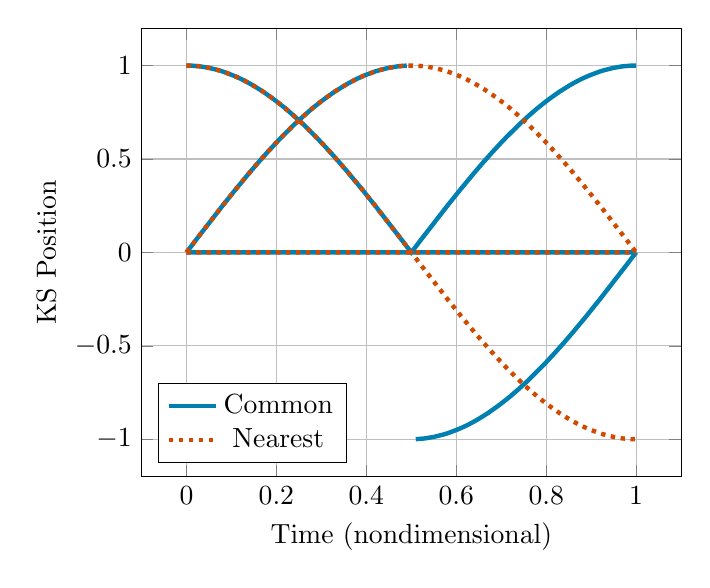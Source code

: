 % Recommended preamble:
\begin{tikzpicture}
\begin{axis}[xmajorgrids, ymajorgrids, xlabel={Time (nondimensional)}, ylabel={KS Position}, legend pos={south west}]
    \addplot+[no marks, ultra thick, color={rgb,1:red,0.0;green,0.498;blue,0.694}]
        coordinates {
            (0.0,1.0)
            (0.01,1.0)
            (0.02,0.998)
            (0.03,0.996)
            (0.04,0.992)
            (0.05,0.988)
            (0.06,0.982)
            (0.07,0.976)
            (0.08,0.969)
            (0.09,0.96)
            (0.1,0.951)
            (0.11,0.941)
            (0.12,0.93)
            (0.13,0.918)
            (0.14,0.905)
            (0.15,0.891)
            (0.16,0.876)
            (0.17,0.861)
            (0.18,0.844)
            (0.19,0.827)
            (0.2,0.809)
            (0.21,0.79)
            (0.22,0.771)
            (0.23,0.75)
            (0.24,0.729)
            (0.25,0.707)
            (0.26,0.685)
            (0.27,0.661)
            (0.28,0.637)
            (0.29,0.613)
            (0.3,0.588)
            (0.31,0.562)
            (0.32,0.536)
            (0.33,0.509)
            (0.34,0.482)
            (0.35,0.454)
            (0.36,0.426)
            (0.37,0.397)
            (0.38,0.368)
            (0.39,0.339)
            (0.4,0.309)
            (0.41,0.279)
            (0.42,0.249)
            (0.43,0.218)
            (0.44,0.187)
            (0.45,0.156)
            (0.46,0.125)
            (0.47,0.094)
            (0.48,0.063)
            (0.49,0.031)
            (0.5,0.0)
            (0.51,0.031)
            (0.52,0.063)
            (0.53,0.094)
            (0.54,0.125)
            (0.55,0.156)
            (0.56,0.187)
            (0.57,0.218)
            (0.58,0.249)
            (0.59,0.279)
            (0.6,0.309)
            (0.61,0.339)
            (0.62,0.368)
            (0.63,0.397)
            (0.64,0.426)
            (0.65,0.454)
            (0.66,0.482)
            (0.67,0.509)
            (0.68,0.536)
            (0.69,0.562)
            (0.7,0.588)
            (0.71,0.613)
            (0.72,0.637)
            (0.73,0.661)
            (0.74,0.685)
            (0.75,0.707)
            (0.76,0.729)
            (0.77,0.75)
            (0.78,0.771)
            (0.79,0.79)
            (0.8,0.809)
            (0.81,0.827)
            (0.82,0.844)
            (0.83,0.861)
            (0.84,0.876)
            (0.85,0.891)
            (0.86,0.905)
            (0.87,0.918)
            (0.88,0.93)
            (0.89,0.941)
            (0.9,0.951)
            (0.91,0.96)
            (0.92,0.969)
            (0.93,0.976)
            (0.94,0.982)
            (0.95,0.988)
            (0.96,0.992)
            (0.97,0.996)
            (0.98,0.998)
            (0.99,1.0)
            (1.0,1.0)

            (0.0,0.0)
            (0.01,0.031)
            (0.02,0.063)
            (0.03,0.094)
            (0.04,0.125)
            (0.05,0.156)
            (0.06,0.187)
            (0.07,0.218)
            (0.08,0.249)
            (0.09,0.279)
            (0.1,0.309)
            (0.11,0.339)
            (0.12,0.368)
            (0.13,0.397)
            (0.14,0.426)
            (0.15,0.454)
            (0.16,0.482)
            (0.17,0.509)
            (0.18,0.536)
            (0.19,0.562)
            (0.2,0.588)
            (0.21,0.613)
            (0.22,0.637)
            (0.23,0.661)
            (0.24,0.685)
            (0.25,0.707)
            (0.26,0.729)
            (0.27,0.75)
            (0.28,0.771)
            (0.29,0.79)
            (0.3,0.809)
            (0.31,0.827)
            (0.32,0.844)
            (0.33,0.861)
            (0.34,0.876)
            (0.35,0.891)
            (0.36,0.905)
            (0.37,0.918)
            (0.38,0.93)
            (0.39,0.941)
            (0.4,0.951)
            (0.41,0.96)
            (0.42,0.969)
            (0.43,0.976)
            (0.44,0.982)
            (0.45,0.988)
            (0.46,0.992)
            (0.47,0.996)
            (0.48,0.998)
            (0.49,1.0)

            (0.51,-1.0)
            (0.52,-0.998)
            (0.53,-0.996)
            (0.54,-0.992)
            (0.55,-0.988)
            (0.56,-0.982)
            (0.57,-0.976)
            (0.58,-0.969)
            (0.59,-0.96)
            (0.6,-0.951)
            (0.61,-0.941)
            (0.62,-0.93)
            (0.63,-0.918)
            (0.64,-0.905)
            (0.65,-0.891)
            (0.66,-0.876)
            (0.67,-0.861)
            (0.68,-0.844)
            (0.69,-0.827)
            (0.7,-0.809)
            (0.71,-0.79)
            (0.72,-0.771)
            (0.73,-0.75)
            (0.74,-0.729)
            (0.75,-0.707)
            (0.76,-0.685)
            (0.77,-0.661)
            (0.78,-0.637)
            (0.79,-0.613)
            (0.8,-0.588)
            (0.81,-0.562)
            (0.82,-0.536)
            (0.83,-0.509)
            (0.84,-0.482)
            (0.85,-0.454)
            (0.86,-0.426)
            (0.87,-0.397)
            (0.88,-0.368)
            (0.89,-0.339)
            (0.9,-0.309)
            (0.91,-0.279)
            (0.92,-0.249)
            (0.93,-0.218)
            (0.94,-0.187)
            (0.95,-0.156)
            (0.96,-0.125)
            (0.97,-0.094)
            (0.98,-0.063)
            (0.99,-0.031)
            (1.0,-3.89e-13)

            (0.0,0.0)
            (0.01,0.0)
            (0.02,0.0)
            (0.03,0.0)
            (0.04,0.0)
            (0.05,0.0)
            (0.06,0.0)
            (0.07,0.0)
            (0.08,0.0)
            (0.09,0.0)
            (0.1,0.0)
            (0.11,0.0)
            (0.12,0.0)
            (0.13,0.0)
            (0.14,0.0)
            (0.15,0.0)
            (0.16,0.0)
            (0.17,0.0)
            (0.18,0.0)
            (0.19,0.0)
            (0.2,0.0)
            (0.21,0.0)
            (0.22,0.0)
            (0.23,0.0)
            (0.24,0.0)
            (0.25,0.0)
            (0.26,0.0)
            (0.27,0.0)
            (0.28,0.0)
            (0.29,0.0)
            (0.3,0.0)
            (0.31,0.0)
            (0.32,0.0)
            (0.33,0.0)
            (0.34,0.0)
            (0.35,0.0)
            (0.36,0.0)
            (0.37,0.0)
            (0.38,0.0)
            (0.39,0.0)
            (0.4,0.0)
            (0.41,0.0)
            (0.42,0.0)
            (0.43,0.0)
            (0.44,0.0)
            (0.45,0.0)
            (0.46,0.0)
            (0.47,0.0)
            (0.48,0.0)
            (0.49,0.0)

            (0.51,0.0)
            (0.52,0.0)
            (0.53,0.0)
            (0.54,0.0)
            (0.55,0.0)
            (0.56,0.0)
            (0.57,0.0)
            (0.58,0.0)
            (0.59,0.0)
            (0.6,0.0)
            (0.61,0.0)
            (0.62,0.0)
            (0.63,0.0)
            (0.64,0.0)
            (0.65,0.0)
            (0.66,0.0)
            (0.67,0.0)
            (0.68,0.0)
            (0.69,0.0)
            (0.7,0.0)
            (0.71,0.0)
            (0.72,0.0)
            (0.73,0.0)
            (0.74,0.0)
            (0.75,0.0)
            (0.76,0.0)
            (0.77,0.0)
            (0.78,0.0)
            (0.79,0.0)
            (0.8,0.0)
            (0.81,0.0)
            (0.82,0.0)
            (0.83,0.0)
            (0.84,0.0)
            (0.85,0.0)
            (0.86,0.0)
            (0.87,0.0)
            (0.88,0.0)
            (0.89,0.0)
            (0.9,0.0)
            (0.91,0.0)
            (0.92,0.0)
            (0.93,0.0)
            (0.94,0.0)
            (0.95,0.0)
            (0.96,0.0)
            (0.97,0.0)
            (0.98,0.0)
            (0.99,0.0)
            (1.0,0.0)

            (0.0,0.0)
            (0.01,0.0)
            (0.02,0.0)
            (0.03,0.0)
            (0.04,0.0)
            (0.05,0.0)
            (0.06,0.0)
            (0.07,0.0)
            (0.08,0.0)
            (0.09,0.0)
            (0.1,0.0)
            (0.11,0.0)
            (0.12,0.0)
            (0.13,0.0)
            (0.14,0.0)
            (0.15,0.0)
            (0.16,0.0)
            (0.17,0.0)
            (0.18,0.0)
            (0.19,0.0)
            (0.2,0.0)
            (0.21,0.0)
            (0.22,0.0)
            (0.23,0.0)
            (0.24,0.0)
            (0.25,0.0)
            (0.26,0.0)
            (0.27,0.0)
            (0.28,0.0)
            (0.29,0.0)
            (0.3,0.0)
            (0.31,0.0)
            (0.32,0.0)
            (0.33,0.0)
            (0.34,0.0)
            (0.35,0.0)
            (0.36,0.0)
            (0.37,0.0)
            (0.38,0.0)
            (0.39,0.0)
            (0.4,0.0)
            (0.41,0.0)
            (0.42,0.0)
            (0.43,0.0)
            (0.44,0.0)
            (0.45,0.0)
            (0.46,0.0)
            (0.47,0.0)
            (0.48,0.0)
            (0.49,0.0)
            (0.5,0.0)
            (0.51,0.0)
            (0.52,0.0)
            (0.53,0.0)
            (0.54,0.0)
            (0.55,0.0)
            (0.56,0.0)
            (0.57,0.0)
            (0.58,0.0)
            (0.59,0.0)
            (0.6,0.0)
            (0.61,0.0)
            (0.62,0.0)
            (0.63,0.0)
            (0.64,0.0)
            (0.65,0.0)
            (0.66,0.0)
            (0.67,0.0)
            (0.68,0.0)
            (0.69,0.0)
            (0.7,0.0)
            (0.71,0.0)
            (0.72,0.0)
            (0.73,0.0)
            (0.74,0.0)
            (0.75,0.0)
            (0.76,0.0)
            (0.77,0.0)
            (0.78,0.0)
            (0.79,0.0)
            (0.8,0.0)
            (0.81,0.0)
            (0.82,0.0)
            (0.83,0.0)
            (0.84,0.0)
            (0.85,0.0)
            (0.86,0.0)
            (0.87,0.0)
            (0.88,0.0)
            (0.89,0.0)
            (0.9,0.0)
            (0.91,0.0)
            (0.92,0.0)
            (0.93,0.0)
            (0.94,0.0)
            (0.95,0.0)
            (0.96,0.0)
            (0.97,0.0)
            (0.98,0.0)
            (0.99,0.0)
            (1.0,0.0)
        }
        ;
    \addplot+[no marks, ultra thick, color={rgb,1:red,0.82;green,0.29;blue,0.0}, style={dotted}]
        coordinates {
            (0.0,1.0)
            (0.01,1.0)
            (0.02,0.998)
            (0.03,0.996)
            (0.04,0.992)
            (0.05,0.988)
            (0.06,0.982)
            (0.07,0.976)
            (0.08,0.969)
            (0.09,0.96)
            (0.1,0.951)
            (0.11,0.941)
            (0.12,0.93)
            (0.13,0.918)
            (0.14,0.905)
            (0.15,0.891)
            (0.16,0.876)
            (0.17,0.861)
            (0.18,0.844)
            (0.19,0.827)
            (0.2,0.809)
            (0.21,0.79)
            (0.22,0.771)
            (0.23,0.75)
            (0.24,0.729)
            (0.25,0.707)
            (0.26,0.685)
            (0.27,0.661)
            (0.28,0.637)
            (0.29,0.613)
            (0.3,0.588)
            (0.31,0.562)
            (0.32,0.536)
            (0.33,0.509)
            (0.34,0.482)
            (0.35,0.454)
            (0.36,0.426)
            (0.37,0.397)
            (0.38,0.368)
            (0.39,0.339)
            (0.4,0.309)
            (0.41,0.279)
            (0.42,0.249)
            (0.43,0.218)
            (0.44,0.187)
            (0.45,0.156)
            (0.46,0.125)
            (0.47,0.094)
            (0.48,0.063)
            (0.49,0.031)
            (0.5,2.603e-14)
            (0.51,-0.031)
            (0.52,-0.063)
            (0.53,-0.094)
            (0.54,-0.125)
            (0.55,-0.156)
            (0.56,-0.187)
            (0.57,-0.218)
            (0.58,-0.249)
            (0.59,-0.279)
            (0.6,-0.309)
            (0.61,-0.339)
            (0.62,-0.368)
            (0.63,-0.397)
            (0.64,-0.426)
            (0.65,-0.454)
            (0.66,-0.482)
            (0.67,-0.509)
            (0.68,-0.536)
            (0.69,-0.562)
            (0.7,-0.588)
            (0.71,-0.613)
            (0.72,-0.637)
            (0.73,-0.661)
            (0.74,-0.685)
            (0.75,-0.707)
            (0.76,-0.729)
            (0.77,-0.75)
            (0.78,-0.771)
            (0.79,-0.79)
            (0.8,-0.809)
            (0.81,-0.827)
            (0.82,-0.844)
            (0.83,-0.861)
            (0.84,-0.876)
            (0.85,-0.891)
            (0.86,-0.905)
            (0.87,-0.918)
            (0.88,-0.93)
            (0.89,-0.941)
            (0.9,-0.951)
            (0.91,-0.96)
            (0.92,-0.969)
            (0.93,-0.976)
            (0.94,-0.982)
            (0.95,-0.988)
            (0.96,-0.992)
            (0.97,-0.996)
            (0.98,-0.998)
            (0.99,-1.0)
            (1.0,-1.0)

            (0.0,0.0)
            (0.01,0.031)
            (0.02,0.063)
            (0.03,0.094)
            (0.04,0.125)
            (0.05,0.156)
            (0.06,0.187)
            (0.07,0.218)
            (0.08,0.249)
            (0.09,0.279)
            (0.1,0.309)
            (0.11,0.339)
            (0.12,0.368)
            (0.13,0.397)
            (0.14,0.426)
            (0.15,0.454)
            (0.16,0.482)
            (0.17,0.509)
            (0.18,0.536)
            (0.19,0.562)
            (0.2,0.588)
            (0.21,0.613)
            (0.22,0.637)
            (0.23,0.661)
            (0.24,0.685)
            (0.25,0.707)
            (0.26,0.729)
            (0.27,0.75)
            (0.28,0.771)
            (0.29,0.79)
            (0.3,0.809)
            (0.31,0.827)
            (0.32,0.844)
            (0.33,0.861)
            (0.34,0.876)
            (0.35,0.891)
            (0.36,0.905)
            (0.37,0.918)
            (0.38,0.93)
            (0.39,0.941)
            (0.4,0.951)
            (0.41,0.96)
            (0.42,0.969)
            (0.43,0.976)
            (0.44,0.982)
            (0.45,0.988)
            (0.46,0.992)
            (0.47,0.996)
            (0.48,0.998)
            (0.49,1.0)
            (0.5,1.0)
            (0.51,1.0)
            (0.52,0.998)
            (0.53,0.996)
            (0.54,0.992)
            (0.55,0.988)
            (0.56,0.982)
            (0.57,0.976)
            (0.58,0.969)
            (0.59,0.96)
            (0.6,0.951)
            (0.61,0.941)
            (0.62,0.93)
            (0.63,0.918)
            (0.64,0.905)
            (0.65,0.891)
            (0.66,0.876)
            (0.67,0.861)
            (0.68,0.844)
            (0.69,0.827)
            (0.7,0.809)
            (0.71,0.79)
            (0.72,0.771)
            (0.73,0.75)
            (0.74,0.729)
            (0.75,0.707)
            (0.76,0.685)
            (0.77,0.661)
            (0.78,0.637)
            (0.79,0.613)
            (0.8,0.588)
            (0.81,0.562)
            (0.82,0.536)
            (0.83,0.509)
            (0.84,0.482)
            (0.85,0.454)
            (0.86,0.426)
            (0.87,0.397)
            (0.88,0.368)
            (0.89,0.339)
            (0.9,0.309)
            (0.91,0.279)
            (0.92,0.249)
            (0.93,0.218)
            (0.94,0.187)
            (0.95,0.156)
            (0.96,0.125)
            (0.97,0.094)
            (0.98,0.063)
            (0.99,0.031)
            (1.0,3.89e-13)

            (0.0,0.0)
            (0.01,0.0)
            (0.02,0.0)
            (0.03,0.0)
            (0.04,0.0)
            (0.05,0.0)
            (0.06,0.0)
            (0.07,0.0)
            (0.08,0.0)
            (0.09,0.0)
            (0.1,0.0)
            (0.11,0.0)
            (0.12,0.0)
            (0.13,0.0)
            (0.14,0.0)
            (0.15,0.0)
            (0.16,0.0)
            (0.17,0.0)
            (0.18,0.0)
            (0.19,0.0)
            (0.2,0.0)
            (0.21,0.0)
            (0.22,0.0)
            (0.23,0.0)
            (0.24,0.0)
            (0.25,0.0)
            (0.26,0.0)
            (0.27,0.0)
            (0.28,0.0)
            (0.29,0.0)
            (0.3,0.0)
            (0.31,0.0)
            (0.32,0.0)
            (0.33,0.0)
            (0.34,0.0)
            (0.35,0.0)
            (0.36,0.0)
            (0.37,0.0)
            (0.38,0.0)
            (0.39,0.0)
            (0.4,0.0)
            (0.41,0.0)
            (0.42,0.0)
            (0.43,0.0)
            (0.44,0.0)
            (0.45,0.0)
            (0.46,0.0)
            (0.47,0.0)
            (0.48,0.0)
            (0.49,0.0)
            (0.5,0.0)
            (0.51,0.0)
            (0.52,0.0)
            (0.53,0.0)
            (0.54,0.0)
            (0.55,0.0)
            (0.56,0.0)
            (0.57,0.0)
            (0.58,0.0)
            (0.59,0.0)
            (0.6,0.0)
            (0.61,0.0)
            (0.62,0.0)
            (0.63,0.0)
            (0.64,0.0)
            (0.65,0.0)
            (0.66,0.0)
            (0.67,0.0)
            (0.68,0.0)
            (0.69,0.0)
            (0.7,0.0)
            (0.71,0.0)
            (0.72,0.0)
            (0.73,0.0)
            (0.74,0.0)
            (0.75,0.0)
            (0.76,0.0)
            (0.77,0.0)
            (0.78,0.0)
            (0.79,0.0)
            (0.8,0.0)
            (0.81,0.0)
            (0.82,0.0)
            (0.83,0.0)
            (0.84,0.0)
            (0.85,0.0)
            (0.86,0.0)
            (0.87,0.0)
            (0.88,0.0)
            (0.89,0.0)
            (0.9,0.0)
            (0.91,0.0)
            (0.92,0.0)
            (0.93,0.0)
            (0.94,0.0)
            (0.95,0.0)
            (0.96,0.0)
            (0.97,0.0)
            (0.98,0.0)
            (0.99,0.0)
            (1.0,0.0)

            (0.0,0.0)
            (0.01,0.0)
            (0.02,0.0)
            (0.03,0.0)
            (0.04,0.0)
            (0.05,0.0)
            (0.06,0.0)
            (0.07,0.0)
            (0.08,0.0)
            (0.09,0.0)
            (0.1,0.0)
            (0.11,0.0)
            (0.12,0.0)
            (0.13,0.0)
            (0.14,0.0)
            (0.15,0.0)
            (0.16,0.0)
            (0.17,0.0)
            (0.18,0.0)
            (0.19,0.0)
            (0.2,0.0)
            (0.21,0.0)
            (0.22,0.0)
            (0.23,0.0)
            (0.24,0.0)
            (0.25,0.0)
            (0.26,0.0)
            (0.27,0.0)
            (0.28,0.0)
            (0.29,0.0)
            (0.3,0.0)
            (0.31,0.0)
            (0.32,0.0)
            (0.33,0.0)
            (0.34,0.0)
            (0.35,0.0)
            (0.36,0.0)
            (0.37,0.0)
            (0.38,0.0)
            (0.39,0.0)
            (0.4,0.0)
            (0.41,0.0)
            (0.42,0.0)
            (0.43,0.0)
            (0.44,0.0)
            (0.45,0.0)
            (0.46,0.0)
            (0.47,0.0)
            (0.48,0.0)
            (0.49,0.0)
            (0.5,0.0)
            (0.51,0.0)
            (0.52,0.0)
            (0.53,0.0)
            (0.54,0.0)
            (0.55,0.0)
            (0.56,0.0)
            (0.57,0.0)
            (0.58,0.0)
            (0.59,0.0)
            (0.6,0.0)
            (0.61,0.0)
            (0.62,0.0)
            (0.63,0.0)
            (0.64,0.0)
            (0.65,0.0)
            (0.66,0.0)
            (0.67,0.0)
            (0.68,0.0)
            (0.69,0.0)
            (0.7,0.0)
            (0.71,0.0)
            (0.72,0.0)
            (0.73,0.0)
            (0.74,0.0)
            (0.75,0.0)
            (0.76,0.0)
            (0.77,0.0)
            (0.78,0.0)
            (0.79,0.0)
            (0.8,0.0)
            (0.81,0.0)
            (0.82,0.0)
            (0.83,0.0)
            (0.84,0.0)
            (0.85,0.0)
            (0.86,0.0)
            (0.87,0.0)
            (0.88,0.0)
            (0.89,0.0)
            (0.9,0.0)
            (0.91,0.0)
            (0.92,0.0)
            (0.93,0.0)
            (0.94,0.0)
            (0.95,0.0)
            (0.96,0.0)
            (0.97,0.0)
            (0.98,0.0)
            (0.99,0.0)
            (1.0,0.0)
        }
        ;
    \legend{{Common},{Nearest}}
\end{axis}
\end{tikzpicture}
